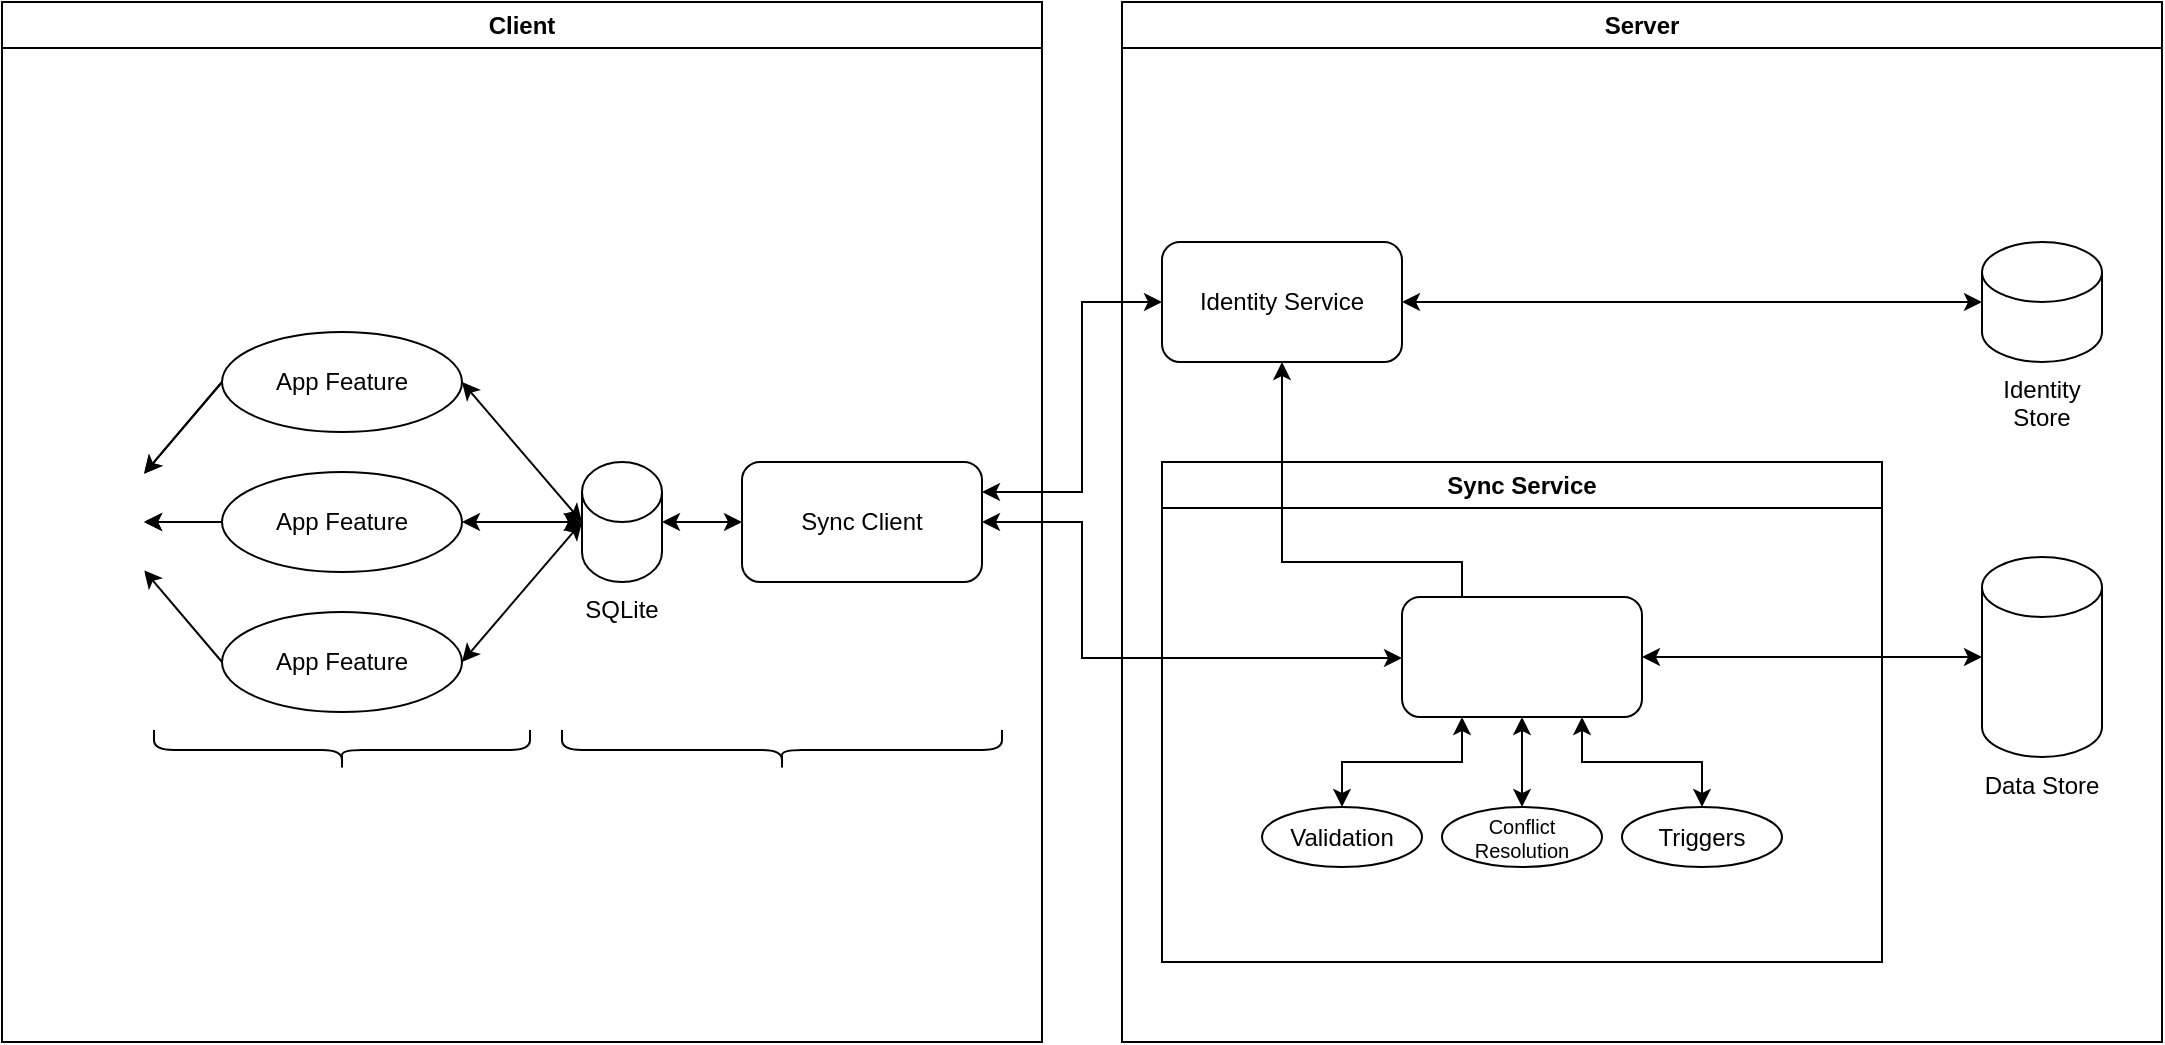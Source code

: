 <mxfile compressed="false" version="20.7.4" type="device">
  <diagram id="MNts5-qpdTAK3bK5ZQR1" name="Page-1">
    <mxGraphModel dx="1969" dy="827" grid="1" gridSize="10" guides="1" tooltips="1" connect="1" arrows="1" fold="1" page="1" pageScale="1" pageWidth="1169" pageHeight="827" math="0" shadow="0">
      <root>
        <mxCell id="0" />
        <mxCell id="1" parent="0" />
        <mxCell id="iAXN_tDWQtmiuRX1fG9b-1" value="Server" style="swimlane;whiteSpace=wrap;html=1;" vertex="1" parent="1">
          <mxGeometry x="600" y="40" width="520" height="520" as="geometry">
            <mxRectangle x="600" y="40" width="120" height="30" as="alternateBounds" />
          </mxGeometry>
        </mxCell>
        <mxCell id="iAXN_tDWQtmiuRX1fG9b-26" style="rounded=0;orthogonalLoop=1;jettySize=auto;html=1;exitX=1;exitY=0.5;exitDx=0;exitDy=0;entryX=0;entryY=0.5;entryDx=0;entryDy=0;entryPerimeter=0;fontColor=#FFFFFF;startArrow=classic;startFill=1;endArrow=classic;endFill=1;" edge="1" parent="iAXN_tDWQtmiuRX1fG9b-1" source="iAXN_tDWQtmiuRX1fG9b-39" target="iAXN_tDWQtmiuRX1fG9b-25">
          <mxGeometry relative="1" as="geometry" />
        </mxCell>
        <mxCell id="iAXN_tDWQtmiuRX1fG9b-10" value="Sync Service" style="swimlane;whiteSpace=wrap;html=1;fontFamily=Helvetica;fontSize=12;fontColor=default;align=center;strokeColor=default;fillColor=default;" vertex="1" parent="iAXN_tDWQtmiuRX1fG9b-1">
          <mxGeometry x="20" y="230" width="360" height="250" as="geometry">
            <mxRectangle x="20" y="230" width="90" height="30" as="alternateBounds" />
          </mxGeometry>
        </mxCell>
        <mxCell id="iAXN_tDWQtmiuRX1fG9b-39" value="Sync Core" style="rounded=1;whiteSpace=wrap;html=1;fontColor=#FFFFFF;" vertex="1" parent="iAXN_tDWQtmiuRX1fG9b-10">
          <mxGeometry x="120" y="67.5" width="120" height="60" as="geometry" />
        </mxCell>
        <mxCell id="iAXN_tDWQtmiuRX1fG9b-42" style="edgeStyle=orthogonalEdgeStyle;rounded=0;orthogonalLoop=1;jettySize=auto;html=1;exitX=0.5;exitY=0;exitDx=0;exitDy=0;entryX=0.25;entryY=1;entryDx=0;entryDy=0;fontColor=#FFFFFF;startArrow=classic;startFill=1;endArrow=classic;endFill=1;" edge="1" parent="iAXN_tDWQtmiuRX1fG9b-10" source="iAXN_tDWQtmiuRX1fG9b-40" target="iAXN_tDWQtmiuRX1fG9b-39">
          <mxGeometry relative="1" as="geometry" />
        </mxCell>
        <mxCell id="iAXN_tDWQtmiuRX1fG9b-40" value="Validation" style="ellipse;whiteSpace=wrap;html=1;" vertex="1" parent="iAXN_tDWQtmiuRX1fG9b-10">
          <mxGeometry x="50" y="172.5" width="80" height="30" as="geometry" />
        </mxCell>
        <mxCell id="iAXN_tDWQtmiuRX1fG9b-43" style="edgeStyle=orthogonalEdgeStyle;rounded=0;orthogonalLoop=1;jettySize=auto;html=1;exitX=0.5;exitY=0;exitDx=0;exitDy=0;entryX=0.75;entryY=1;entryDx=0;entryDy=0;fontColor=#FFFFFF;startArrow=classic;startFill=1;endArrow=classic;endFill=1;" edge="1" parent="iAXN_tDWQtmiuRX1fG9b-10" source="iAXN_tDWQtmiuRX1fG9b-41" target="iAXN_tDWQtmiuRX1fG9b-39">
          <mxGeometry relative="1" as="geometry" />
        </mxCell>
        <mxCell id="iAXN_tDWQtmiuRX1fG9b-41" value="Triggers" style="ellipse;whiteSpace=wrap;html=1;" vertex="1" parent="iAXN_tDWQtmiuRX1fG9b-10">
          <mxGeometry x="230" y="172.5" width="80" height="30" as="geometry" />
        </mxCell>
        <mxCell id="iAXN_tDWQtmiuRX1fG9b-45" style="edgeStyle=orthogonalEdgeStyle;rounded=0;orthogonalLoop=1;jettySize=auto;html=1;exitX=0.5;exitY=0;exitDx=0;exitDy=0;entryX=0.5;entryY=1;entryDx=0;entryDy=0;fontColor=#FFFFFF;startArrow=classic;startFill=1;endArrow=classic;endFill=1;" edge="1" parent="iAXN_tDWQtmiuRX1fG9b-10" source="iAXN_tDWQtmiuRX1fG9b-44" target="iAXN_tDWQtmiuRX1fG9b-39">
          <mxGeometry relative="1" as="geometry" />
        </mxCell>
        <mxCell id="iAXN_tDWQtmiuRX1fG9b-44" value="Conflict Resolution" style="ellipse;whiteSpace=wrap;html=1;fontSize=10;" vertex="1" parent="iAXN_tDWQtmiuRX1fG9b-10">
          <mxGeometry x="140" y="172.5" width="80" height="30" as="geometry" />
        </mxCell>
        <mxCell id="iAXN_tDWQtmiuRX1fG9b-31" style="edgeStyle=orthogonalEdgeStyle;rounded=0;orthogonalLoop=1;jettySize=auto;html=1;exitX=0.25;exitY=0;exitDx=0;exitDy=0;entryX=0.5;entryY=1;entryDx=0;entryDy=0;fontColor=#FFFFFF;startArrow=none;startFill=0;endArrow=classic;endFill=1;" edge="1" parent="iAXN_tDWQtmiuRX1fG9b-1" source="iAXN_tDWQtmiuRX1fG9b-39" target="iAXN_tDWQtmiuRX1fG9b-27">
          <mxGeometry x="-0.111" y="-10" relative="1" as="geometry">
            <Array as="points">
              <mxPoint x="170" y="280" />
              <mxPoint x="80" y="280" />
            </Array>
            <mxPoint as="offset" />
          </mxGeometry>
        </mxCell>
        <mxCell id="iAXN_tDWQtmiuRX1fG9b-25" value="Data Store" style="shape=cylinder3;whiteSpace=wrap;html=1;boundedLbl=1;backgroundOutline=1;size=15;labelPosition=center;verticalLabelPosition=bottom;align=center;verticalAlign=top;" vertex="1" parent="iAXN_tDWQtmiuRX1fG9b-1">
          <mxGeometry x="430" y="277.5" width="60" height="100" as="geometry" />
        </mxCell>
        <mxCell id="iAXN_tDWQtmiuRX1fG9b-30" style="edgeStyle=none;rounded=0;orthogonalLoop=1;jettySize=auto;html=1;exitX=1;exitY=0.5;exitDx=0;exitDy=0;entryX=0;entryY=0.5;entryDx=0;entryDy=0;entryPerimeter=0;fontColor=#FFFFFF;startArrow=classic;startFill=1;endArrow=classic;endFill=1;" edge="1" parent="iAXN_tDWQtmiuRX1fG9b-1" source="iAXN_tDWQtmiuRX1fG9b-27" target="iAXN_tDWQtmiuRX1fG9b-29">
          <mxGeometry relative="1" as="geometry" />
        </mxCell>
        <mxCell id="iAXN_tDWQtmiuRX1fG9b-27" value="Identity Service" style="rounded=1;whiteSpace=wrap;html=1;" vertex="1" parent="iAXN_tDWQtmiuRX1fG9b-1">
          <mxGeometry x="20" y="120" width="120" height="60" as="geometry" />
        </mxCell>
        <mxCell id="iAXN_tDWQtmiuRX1fG9b-29" value="Identity Store" style="shape=cylinder3;whiteSpace=wrap;html=1;boundedLbl=1;backgroundOutline=1;size=15;labelPosition=center;verticalLabelPosition=bottom;align=center;verticalAlign=top;" vertex="1" parent="iAXN_tDWQtmiuRX1fG9b-1">
          <mxGeometry x="430" y="120" width="60" height="60" as="geometry" />
        </mxCell>
        <mxCell id="iAXN_tDWQtmiuRX1fG9b-2" value="Client" style="swimlane;whiteSpace=wrap;html=1;startSize=23;rounded=0;shadow=0;glass=0;swimlaneLine=1;" vertex="1" parent="1">
          <mxGeometry x="40" y="40" width="520" height="520" as="geometry" />
        </mxCell>
        <mxCell id="iAXN_tDWQtmiuRX1fG9b-16" style="rounded=0;orthogonalLoop=1;jettySize=auto;html=1;exitX=0;exitY=0.5;exitDx=0;exitDy=0;exitPerimeter=0;entryX=1;entryY=0.5;entryDx=0;entryDy=0;startArrow=classic;startFill=1;" edge="1" parent="iAXN_tDWQtmiuRX1fG9b-2" source="iAXN_tDWQtmiuRX1fG9b-8" target="iAXN_tDWQtmiuRX1fG9b-13">
          <mxGeometry relative="1" as="geometry" />
        </mxCell>
        <mxCell id="iAXN_tDWQtmiuRX1fG9b-17" style="edgeStyle=none;rounded=0;orthogonalLoop=1;jettySize=auto;html=1;exitX=0;exitY=0.5;exitDx=0;exitDy=0;exitPerimeter=0;entryX=1;entryY=0.5;entryDx=0;entryDy=0;startArrow=classic;startFill=1;" edge="1" parent="iAXN_tDWQtmiuRX1fG9b-2" source="iAXN_tDWQtmiuRX1fG9b-8" target="iAXN_tDWQtmiuRX1fG9b-14">
          <mxGeometry relative="1" as="geometry" />
        </mxCell>
        <mxCell id="iAXN_tDWQtmiuRX1fG9b-18" style="edgeStyle=none;rounded=0;orthogonalLoop=1;jettySize=auto;html=1;exitX=0;exitY=0.5;exitDx=0;exitDy=0;exitPerimeter=0;entryX=1;entryY=0.5;entryDx=0;entryDy=0;startArrow=classic;startFill=1;" edge="1" parent="iAXN_tDWQtmiuRX1fG9b-2" source="iAXN_tDWQtmiuRX1fG9b-8" target="iAXN_tDWQtmiuRX1fG9b-15">
          <mxGeometry relative="1" as="geometry" />
        </mxCell>
        <mxCell id="iAXN_tDWQtmiuRX1fG9b-8" value="SQLite" style="shape=cylinder3;whiteSpace=wrap;html=1;boundedLbl=1;backgroundOutline=1;size=15;labelPosition=center;verticalLabelPosition=bottom;align=center;verticalAlign=top;" vertex="1" parent="iAXN_tDWQtmiuRX1fG9b-2">
          <mxGeometry x="290" y="230" width="40" height="60" as="geometry" />
        </mxCell>
        <mxCell id="iAXN_tDWQtmiuRX1fG9b-12" style="edgeStyle=orthogonalEdgeStyle;rounded=0;orthogonalLoop=1;jettySize=auto;html=1;exitX=0;exitY=0.5;exitDx=0;exitDy=0;entryX=1;entryY=0.5;entryDx=0;entryDy=0;entryPerimeter=0;startArrow=classic;startFill=1;" edge="1" parent="iAXN_tDWQtmiuRX1fG9b-2" source="iAXN_tDWQtmiuRX1fG9b-9" target="iAXN_tDWQtmiuRX1fG9b-8">
          <mxGeometry relative="1" as="geometry" />
        </mxCell>
        <mxCell id="iAXN_tDWQtmiuRX1fG9b-9" value="Sync Client" style="rounded=1;whiteSpace=wrap;html=1;" vertex="1" parent="iAXN_tDWQtmiuRX1fG9b-2">
          <mxGeometry x="370" y="230" width="120" height="60" as="geometry" />
        </mxCell>
        <mxCell id="iAXN_tDWQtmiuRX1fG9b-20" style="edgeStyle=none;rounded=0;orthogonalLoop=1;jettySize=auto;html=1;exitX=0;exitY=0.5;exitDx=0;exitDy=0;fontColor=#FFFFFF;startArrow=none;startFill=0;" edge="1" parent="iAXN_tDWQtmiuRX1fG9b-2" source="iAXN_tDWQtmiuRX1fG9b-13" target="iAXN_tDWQtmiuRX1fG9b-19">
          <mxGeometry relative="1" as="geometry" />
        </mxCell>
        <mxCell id="iAXN_tDWQtmiuRX1fG9b-13" value="App Feature" style="ellipse;whiteSpace=wrap;html=1;" vertex="1" parent="iAXN_tDWQtmiuRX1fG9b-2">
          <mxGeometry x="110" y="165" width="120" height="50" as="geometry" />
        </mxCell>
        <mxCell id="iAXN_tDWQtmiuRX1fG9b-21" style="edgeStyle=none;rounded=0;orthogonalLoop=1;jettySize=auto;html=1;exitX=0;exitY=0.5;exitDx=0;exitDy=0;fontColor=#FFFFFF;startArrow=none;startFill=0;" edge="1" parent="iAXN_tDWQtmiuRX1fG9b-2" source="iAXN_tDWQtmiuRX1fG9b-14" target="iAXN_tDWQtmiuRX1fG9b-19">
          <mxGeometry relative="1" as="geometry" />
        </mxCell>
        <mxCell id="iAXN_tDWQtmiuRX1fG9b-14" value="App Feature" style="ellipse;whiteSpace=wrap;html=1;" vertex="1" parent="iAXN_tDWQtmiuRX1fG9b-2">
          <mxGeometry x="110" y="235" width="120" height="50" as="geometry" />
        </mxCell>
        <mxCell id="iAXN_tDWQtmiuRX1fG9b-22" style="edgeStyle=none;rounded=0;orthogonalLoop=1;jettySize=auto;html=1;exitX=0;exitY=0.5;exitDx=0;exitDy=0;fontColor=#FFFFFF;startArrow=none;startFill=0;" edge="1" parent="iAXN_tDWQtmiuRX1fG9b-2" source="iAXN_tDWQtmiuRX1fG9b-15" target="iAXN_tDWQtmiuRX1fG9b-19">
          <mxGeometry relative="1" as="geometry" />
        </mxCell>
        <mxCell id="iAXN_tDWQtmiuRX1fG9b-15" value="App Feature" style="ellipse;whiteSpace=wrap;html=1;" vertex="1" parent="iAXN_tDWQtmiuRX1fG9b-2">
          <mxGeometry x="110" y="305" width="120" height="50" as="geometry" />
        </mxCell>
        <mxCell id="iAXN_tDWQtmiuRX1fG9b-19" value="View" style="outlineConnect=0;fontColor=#FFFFFF;fillColor=#FFFFFF;strokeColor=none;dashed=0;verticalLabelPosition=bottom;verticalAlign=top;align=center;html=1;fontSize=12;fontStyle=0;aspect=fixed;pointerEvents=1;shape=mxgraph.aws4.mobile_client;strokeWidth=0;fillStyle=auto;shadow=0;" vertex="1" parent="iAXN_tDWQtmiuRX1fG9b-2">
          <mxGeometry x="30" y="221" width="41" height="78" as="geometry" />
        </mxCell>
        <mxCell id="iAXN_tDWQtmiuRX1fG9b-23" style="edgeStyle=none;rounded=0;orthogonalLoop=1;jettySize=auto;html=1;exitX=0;exitY=0.5;exitDx=0;exitDy=0;fontColor=#FFFFFF;startArrow=none;startFill=0;" edge="1" parent="iAXN_tDWQtmiuRX1fG9b-2">
          <mxGeometry relative="1" as="geometry">
            <mxPoint x="110" y="190" as="sourcePoint" />
            <mxPoint x="71" y="235.882" as="targetPoint" />
          </mxGeometry>
        </mxCell>
        <mxCell id="iAXN_tDWQtmiuRX1fG9b-24" style="edgeStyle=none;rounded=0;orthogonalLoop=1;jettySize=auto;html=1;exitX=0;exitY=0.5;exitDx=0;exitDy=0;fontColor=#FFFFFF;startArrow=none;startFill=0;" edge="1" parent="iAXN_tDWQtmiuRX1fG9b-2">
          <mxGeometry relative="1" as="geometry">
            <mxPoint x="110" y="260" as="sourcePoint" />
            <mxPoint x="71" y="260" as="targetPoint" />
          </mxGeometry>
        </mxCell>
        <mxCell id="iAXN_tDWQtmiuRX1fG9b-52" value="" style="group" vertex="1" connectable="0" parent="iAXN_tDWQtmiuRX1fG9b-2">
          <mxGeometry x="76" y="364" width="188" height="40" as="geometry" />
        </mxCell>
        <mxCell id="iAXN_tDWQtmiuRX1fG9b-49" value="" style="shape=curlyBracket;whiteSpace=wrap;html=1;rounded=1;labelPosition=left;verticalLabelPosition=middle;align=right;verticalAlign=middle;fontSize=10;fontColor=#FFFFFF;rotation=-90;" vertex="1" parent="iAXN_tDWQtmiuRX1fG9b-52">
          <mxGeometry x="84" y="-84" width="20" height="188" as="geometry" />
        </mxCell>
        <mxCell id="iAXN_tDWQtmiuRX1fG9b-50" value="Controller/Presenter/ViewModel" style="text;html=1;align=center;verticalAlign=middle;resizable=0;points=[];autosize=1;strokeColor=none;fillColor=none;fontSize=10;fontColor=#FFFFFF;" vertex="1" parent="iAXN_tDWQtmiuRX1fG9b-52">
          <mxGeometry x="14" y="10" width="160" height="30" as="geometry" />
        </mxCell>
        <mxCell id="iAXN_tDWQtmiuRX1fG9b-51" value="" style="group" vertex="1" connectable="0" parent="iAXN_tDWQtmiuRX1fG9b-2">
          <mxGeometry x="280" y="364" width="220" height="40" as="geometry" />
        </mxCell>
        <mxCell id="iAXN_tDWQtmiuRX1fG9b-47" value="" style="shape=curlyBracket;whiteSpace=wrap;html=1;rounded=1;labelPosition=left;verticalLabelPosition=middle;align=right;verticalAlign=middle;fontSize=10;fontColor=#FFFFFF;rotation=-90;" vertex="1" parent="iAXN_tDWQtmiuRX1fG9b-51">
          <mxGeometry x="100" y="-100" width="20" height="220" as="geometry" />
        </mxCell>
        <mxCell id="iAXN_tDWQtmiuRX1fG9b-48" value="Model" style="text;html=1;align=center;verticalAlign=middle;resizable=0;points=[];autosize=1;strokeColor=none;fillColor=none;fontSize=10;fontColor=#FFFFFF;" vertex="1" parent="iAXN_tDWQtmiuRX1fG9b-51">
          <mxGeometry x="85" y="10" width="50" height="30" as="geometry" />
        </mxCell>
        <mxCell id="iAXN_tDWQtmiuRX1fG9b-11" style="edgeStyle=orthogonalEdgeStyle;rounded=0;orthogonalLoop=1;jettySize=auto;html=1;exitX=1;exitY=0.5;exitDx=0;exitDy=0;entryX=0;entryY=0.5;entryDx=0;entryDy=0;startArrow=classic;startFill=1;" edge="1" parent="1" source="iAXN_tDWQtmiuRX1fG9b-9" target="iAXN_tDWQtmiuRX1fG9b-39">
          <mxGeometry relative="1" as="geometry">
            <Array as="points">
              <mxPoint x="580" y="300" />
              <mxPoint x="580" y="368" />
              <mxPoint x="740" y="368" />
            </Array>
          </mxGeometry>
        </mxCell>
        <mxCell id="iAXN_tDWQtmiuRX1fG9b-28" style="edgeStyle=orthogonalEdgeStyle;rounded=0;orthogonalLoop=1;jettySize=auto;html=1;exitX=1;exitY=0.25;exitDx=0;exitDy=0;entryX=0;entryY=0.5;entryDx=0;entryDy=0;fontColor=#FFFFFF;startArrow=classic;startFill=1;endArrow=classic;endFill=1;" edge="1" parent="1" source="iAXN_tDWQtmiuRX1fG9b-9" target="iAXN_tDWQtmiuRX1fG9b-27">
          <mxGeometry relative="1" as="geometry">
            <Array as="points">
              <mxPoint x="580" y="285" />
              <mxPoint x="580" y="190" />
            </Array>
          </mxGeometry>
        </mxCell>
      </root>
    </mxGraphModel>
  </diagram>
</mxfile>
